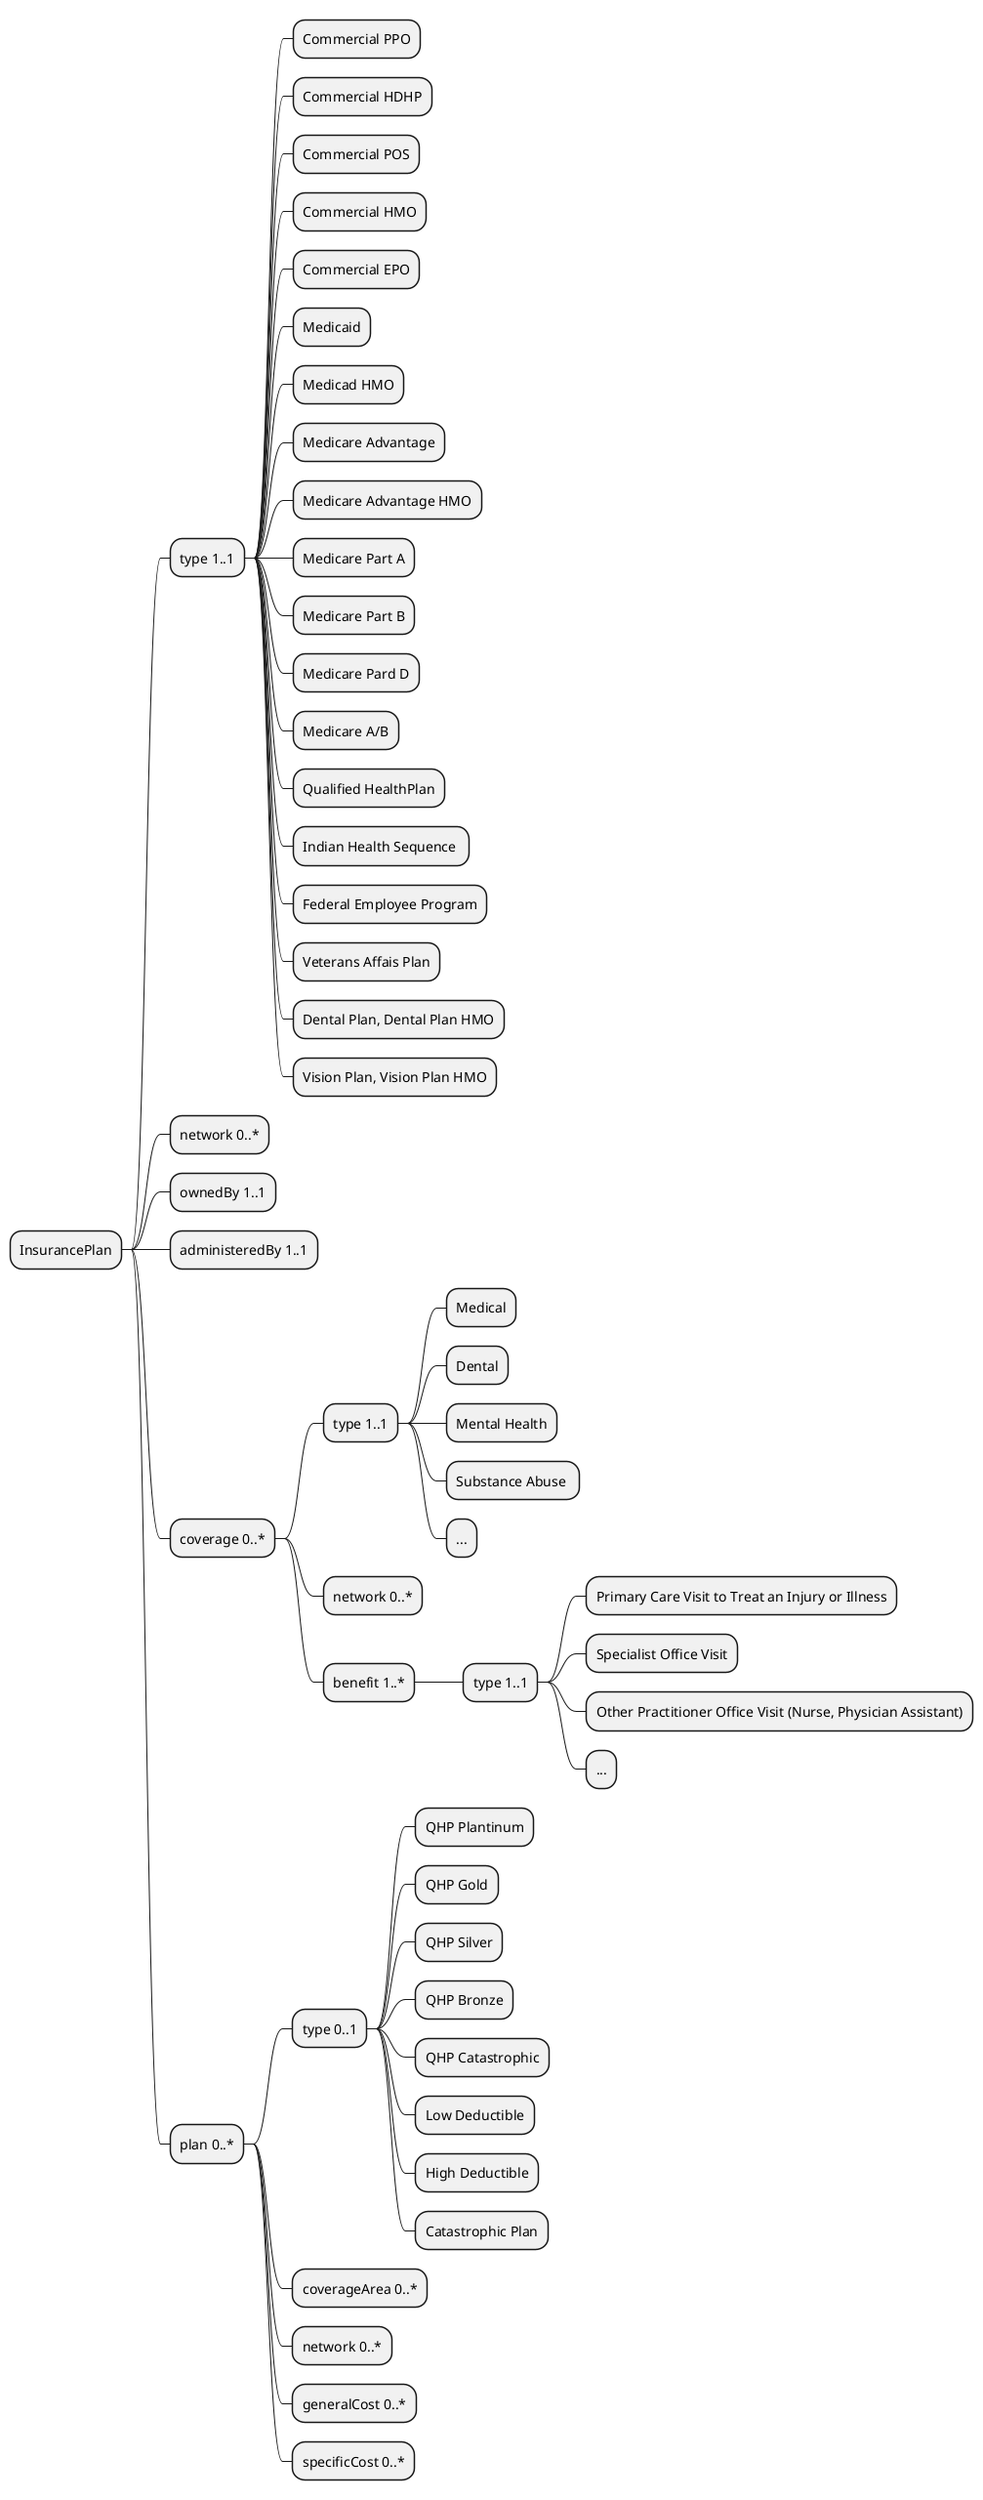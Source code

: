 @startmindmap

* InsurancePlan
** type 1..1
*** Commercial PPO
*** Commercial HDHP
*** Commercial POS
*** Commercial HMO
*** Commercial EPO
*** Medicaid
*** Medicad HMO
*** Medicare Advantage
*** Medicare Advantage HMO
*** Medicare Part A
*** Medicare Part B
*** Medicare Pard D
*** Medicare A/B
*** Qualified HealthPlan
*** Indian Health Sequence 
*** Federal Employee Program
*** Veterans Affais Plan
*** Dental Plan, Dental Plan HMO
*** Vision Plan, Vision Plan HMO

** network 0..*
** ownedBy 1..1
** administeredBy 1..1


** coverage 0..*
*** type 1..1
**** Medical
**** Dental
**** Mental Health
**** Substance Abuse 
**** ...
*** network 0..*
*** benefit 1..*
**** type 1..1
***** Primary Care Visit to Treat an Injury or Illness
***** Specialist Office Visit
***** Other Practitioner Office Visit (Nurse, Physician Assistant)
***** ...

** plan 0..*
*** type 0..1
**** QHP Plantinum
**** QHP Gold
**** QHP Silver
**** QHP Bronze
**** QHP Catastrophic
**** Low Deductible
**** High Deductible
**** Catastrophic Plan

*** coverageArea 0..*
*** network 0..*
*** generalCost 0..*
*** specificCost 0..*

@endmindmap